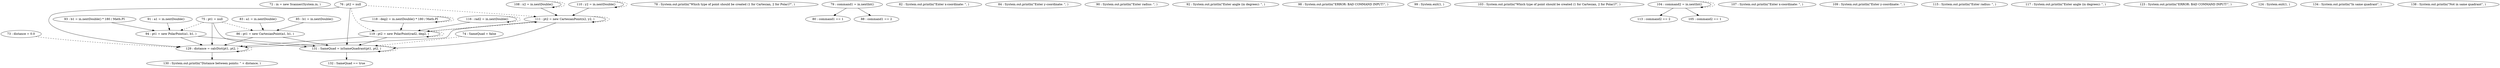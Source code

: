 digraph G {
"72 : in = new Scanner(System.in, )"
"73 : distance = 0.0"
"73 : distance = 0.0" -> "129 : distance = calcDist(pt1, pt2, )" [style=dashed]
"74 : SameQuad = false"
"74 : SameQuad = false" -> "131 : SameQuad = inSameQuadrant(pt1, pt2, )" [style=dashed]
"75 : pt1 = null"
"75 : pt1 = null" -> "129 : distance = calcDist(pt1, pt2, )"
"75 : pt1 = null" -> "131 : SameQuad = inSameQuadrant(pt1, pt2, )"
"75 : pt1 = null" -> "94 : pt1 = new PolarPoint(a1, b1, )" [style=dashed]
"75 : pt1 = null" -> "86 : pt1 = new CartesianPoint(a1, b1, )" [style=dashed]
"76 : pt2 = null"
"76 : pt2 = null" -> "129 : distance = calcDist(pt1, pt2, )"
"76 : pt2 = null" -> "131 : SameQuad = inSameQuadrant(pt1, pt2, )"
"76 : pt2 = null" -> "111 : pt2 = new CartesianPoint(x2, y2, )" [style=dashed]
"76 : pt2 = null" -> "119 : pt2 = new PolarPoint(rad2, deg2, )" [style=dashed]
"78 : System.out.println(\"Which type of point should be created (1 for Cartesian, 2 for Polar)?\", )"
"79 : command1 = in.nextInt()"
"79 : command1 = in.nextInt()" -> "80 : command1 == 1"
"79 : command1 = in.nextInt()" -> "88 : command1 == 2"
"80 : command1 == 1"
"82 : System.out.println(\"Enter x-coordinate: \", )"
"83 : a1 = in.nextDouble()"
"83 : a1 = in.nextDouble()" -> "86 : pt1 = new CartesianPoint(a1, b1, )"
"84 : System.out.println(\"Enter y-coordinate: \", )"
"85 : b1 = in.nextDouble()"
"85 : b1 = in.nextDouble()" -> "86 : pt1 = new CartesianPoint(a1, b1, )"
"86 : pt1 = new CartesianPoint(a1, b1, )"
"86 : pt1 = new CartesianPoint(a1, b1, )" -> "129 : distance = calcDist(pt1, pt2, )"
"86 : pt1 = new CartesianPoint(a1, b1, )" -> "131 : SameQuad = inSameQuadrant(pt1, pt2, )"
"88 : command1 == 2"
"90 : System.out.println(\"Enter radius: \", )"
"91 : a1 = in.nextDouble()"
"91 : a1 = in.nextDouble()" -> "94 : pt1 = new PolarPoint(a1, b1, )"
"92 : System.out.println(\"Enter angle (in degrees): \", )"
"93 : b1 = in.nextDouble() * 180 / Math.PI"
"93 : b1 = in.nextDouble() * 180 / Math.PI" -> "94 : pt1 = new PolarPoint(a1, b1, )"
"94 : pt1 = new PolarPoint(a1, b1, )"
"94 : pt1 = new PolarPoint(a1, b1, )" -> "129 : distance = calcDist(pt1, pt2, )"
"94 : pt1 = new PolarPoint(a1, b1, )" -> "131 : SameQuad = inSameQuadrant(pt1, pt2, )"
"98 : System.out.println(\"ERROR: BAD COMMAND INPUT!\", )"
"99 : System.exit(1, )"
"103 : System.out.println(\"Which type of point should be created (1 for Cartesian, 2 for Polar)?\", )"
"104 : command2 = in.nextInt()"
"104 : command2 = in.nextInt()" -> "113 : command2 == 2"
"104 : command2 = in.nextInt()" -> "105 : command2 == 1"
"104 : command2 = in.nextInt()" -> "104 : command2 = in.nextInt()" [style=dashed]
"105 : command2 == 1"
"107 : System.out.println(\"Enter x-coordinate: \", )"
"108 : x2 = in.nextDouble()"
"108 : x2 = in.nextDouble()" -> "111 : pt2 = new CartesianPoint(x2, y2, )"
"108 : x2 = in.nextDouble()" -> "108 : x2 = in.nextDouble()" [style=dashed]
"109 : System.out.println(\"Enter y-coordinate: \", )"
"110 : y2 = in.nextDouble()"
"110 : y2 = in.nextDouble()" -> "111 : pt2 = new CartesianPoint(x2, y2, )"
"110 : y2 = in.nextDouble()" -> "110 : y2 = in.nextDouble()" [style=dashed]
"111 : pt2 = new CartesianPoint(x2, y2, )"
"111 : pt2 = new CartesianPoint(x2, y2, )" -> "129 : distance = calcDist(pt1, pt2, )"
"111 : pt2 = new CartesianPoint(x2, y2, )" -> "131 : SameQuad = inSameQuadrant(pt1, pt2, )"
"111 : pt2 = new CartesianPoint(x2, y2, )" -> "111 : pt2 = new CartesianPoint(x2, y2, )" [style=dashed]
"111 : pt2 = new CartesianPoint(x2, y2, )" -> "119 : pt2 = new PolarPoint(rad2, deg2, )" [style=dashed]
"113 : command2 == 2"
"115 : System.out.println(\"Enter radius: \", )"
"116 : rad2 = in.nextDouble()"
"116 : rad2 = in.nextDouble()" -> "119 : pt2 = new PolarPoint(rad2, deg2, )"
"116 : rad2 = in.nextDouble()" -> "116 : rad2 = in.nextDouble()" [style=dashed]
"117 : System.out.println(\"Enter angle (in degrees): \", )"
"118 : deg2 = in.nextDouble() * 180 / Math.PI"
"118 : deg2 = in.nextDouble() * 180 / Math.PI" -> "119 : pt2 = new PolarPoint(rad2, deg2, )"
"118 : deg2 = in.nextDouble() * 180 / Math.PI" -> "118 : deg2 = in.nextDouble() * 180 / Math.PI" [style=dashed]
"119 : pt2 = new PolarPoint(rad2, deg2, )"
"119 : pt2 = new PolarPoint(rad2, deg2, )" -> "129 : distance = calcDist(pt1, pt2, )"
"119 : pt2 = new PolarPoint(rad2, deg2, )" -> "131 : SameQuad = inSameQuadrant(pt1, pt2, )"
"119 : pt2 = new PolarPoint(rad2, deg2, )" -> "111 : pt2 = new CartesianPoint(x2, y2, )" [style=dashed]
"119 : pt2 = new PolarPoint(rad2, deg2, )" -> "119 : pt2 = new PolarPoint(rad2, deg2, )" [style=dashed]
"123 : System.out.println(\"ERROR: BAD COMMAND INPUT!\", )"
"124 : System.exit(1, )"
"129 : distance = calcDist(pt1, pt2, )"
"129 : distance = calcDist(pt1, pt2, )" -> "130 : System.out.println(\"Distance between points: \" + distance, )"
"129 : distance = calcDist(pt1, pt2, )" -> "129 : distance = calcDist(pt1, pt2, )" [style=dashed]
"130 : System.out.println(\"Distance between points: \" + distance, )"
"131 : SameQuad = inSameQuadrant(pt1, pt2, )"
"131 : SameQuad = inSameQuadrant(pt1, pt2, )" -> "132 : SameQuad == true"
"131 : SameQuad = inSameQuadrant(pt1, pt2, )" -> "131 : SameQuad = inSameQuadrant(pt1, pt2, )" [style=dashed]
"132 : SameQuad == true"
"134 : System.out.println(\"In same quadrant\", )"
"138 : System.out.println(\"Not in same quadrant\", )"
}